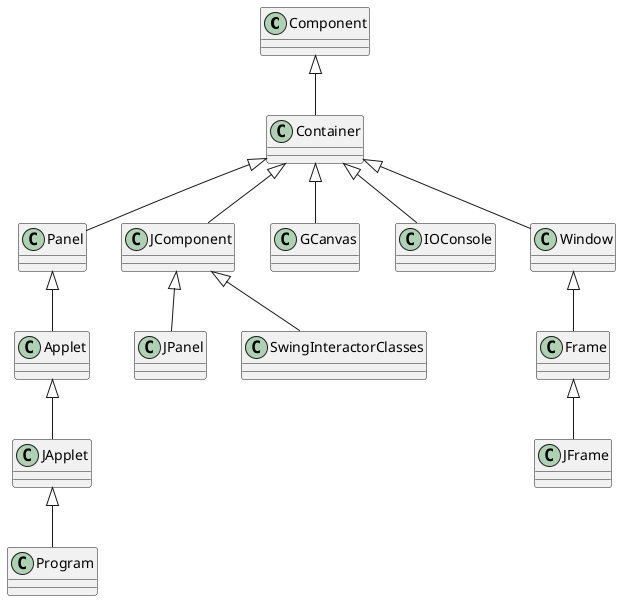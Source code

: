 @startuml
'https://plantuml.com/class-diagram
class Component{}
class Container extends Component{}
class Panel extends Container{}
class Applet extends Panel{}
class JApplet extends Applet{}
class Program extends JApplet{}
class JComponent extends Container{}
class JPanel extends JComponent{}
class SwingInteractorClasses extends JComponent{}
class GCanvas extends Container{}
class IOConsole extends Container{}
class Window extends Container{}
class Frame extends Window{}
class JFrame extends Frame{}

@enduml